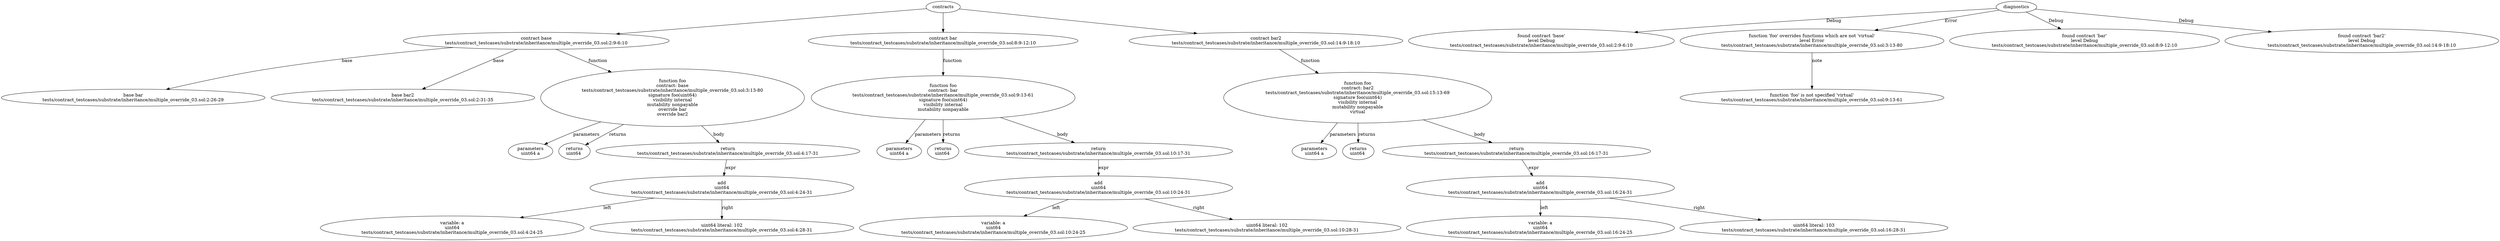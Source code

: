 strict digraph "tests/contract_testcases/substrate/inheritance/multiple_override_03.sol" {
	contract [label="contract base\ntests/contract_testcases/substrate/inheritance/multiple_override_03.sol:2:9-6:10"]
	base [label="base bar\ntests/contract_testcases/substrate/inheritance/multiple_override_03.sol:2:26-29"]
	base_3 [label="base bar2\ntests/contract_testcases/substrate/inheritance/multiple_override_03.sol:2:31-35"]
	foo [label="function foo\ncontract: base\ntests/contract_testcases/substrate/inheritance/multiple_override_03.sol:3:13-80\nsignature foo(uint64)\nvisibility internal\nmutability nonpayable\noverride bar\noverride bar2"]
	parameters [label="parameters\nuint64 a"]
	returns [label="returns\nuint64 "]
	return [label="return\ntests/contract_testcases/substrate/inheritance/multiple_override_03.sol:4:17-31"]
	add [label="add\nuint64\ntests/contract_testcases/substrate/inheritance/multiple_override_03.sol:4:24-31"]
	variable [label="variable: a\nuint64\ntests/contract_testcases/substrate/inheritance/multiple_override_03.sol:4:24-25"]
	number_literal [label="uint64 literal: 102\ntests/contract_testcases/substrate/inheritance/multiple_override_03.sol:4:28-31"]
	contract_11 [label="contract bar\ntests/contract_testcases/substrate/inheritance/multiple_override_03.sol:8:9-12:10"]
	foo_12 [label="function foo\ncontract: bar\ntests/contract_testcases/substrate/inheritance/multiple_override_03.sol:9:13-61\nsignature foo(uint64)\nvisibility internal\nmutability nonpayable"]
	parameters_13 [label="parameters\nuint64 a"]
	returns_14 [label="returns\nuint64 "]
	return_15 [label="return\ntests/contract_testcases/substrate/inheritance/multiple_override_03.sol:10:17-31"]
	add_16 [label="add\nuint64\ntests/contract_testcases/substrate/inheritance/multiple_override_03.sol:10:24-31"]
	variable_17 [label="variable: a\nuint64\ntests/contract_testcases/substrate/inheritance/multiple_override_03.sol:10:24-25"]
	number_literal_18 [label="uint64 literal: 102\ntests/contract_testcases/substrate/inheritance/multiple_override_03.sol:10:28-31"]
	contract_19 [label="contract bar2\ntests/contract_testcases/substrate/inheritance/multiple_override_03.sol:14:9-18:10"]
	foo_20 [label="function foo\ncontract: bar2\ntests/contract_testcases/substrate/inheritance/multiple_override_03.sol:15:13-69\nsignature foo(uint64)\nvisibility internal\nmutability nonpayable\nvirtual"]
	parameters_21 [label="parameters\nuint64 a"]
	returns_22 [label="returns\nuint64 "]
	return_23 [label="return\ntests/contract_testcases/substrate/inheritance/multiple_override_03.sol:16:17-31"]
	add_24 [label="add\nuint64\ntests/contract_testcases/substrate/inheritance/multiple_override_03.sol:16:24-31"]
	variable_25 [label="variable: a\nuint64\ntests/contract_testcases/substrate/inheritance/multiple_override_03.sol:16:24-25"]
	number_literal_26 [label="uint64 literal: 103\ntests/contract_testcases/substrate/inheritance/multiple_override_03.sol:16:28-31"]
	diagnostic [label="found contract 'base'\nlevel Debug\ntests/contract_testcases/substrate/inheritance/multiple_override_03.sol:2:9-6:10"]
	diagnostic_29 [label="function 'foo' overrides functions which are not 'virtual'\nlevel Error\ntests/contract_testcases/substrate/inheritance/multiple_override_03.sol:3:13-80"]
	note [label="function 'foo' is not specified 'virtual'\ntests/contract_testcases/substrate/inheritance/multiple_override_03.sol:9:13-61"]
	diagnostic_31 [label="found contract 'bar'\nlevel Debug\ntests/contract_testcases/substrate/inheritance/multiple_override_03.sol:8:9-12:10"]
	diagnostic_32 [label="found contract 'bar2'\nlevel Debug\ntests/contract_testcases/substrate/inheritance/multiple_override_03.sol:14:9-18:10"]
	contracts -> contract
	contract -> base [label="base"]
	contract -> base_3 [label="base"]
	contract -> foo [label="function"]
	foo -> parameters [label="parameters"]
	foo -> returns [label="returns"]
	foo -> return [label="body"]
	return -> add [label="expr"]
	add -> variable [label="left"]
	add -> number_literal [label="right"]
	contracts -> contract_11
	contract_11 -> foo_12 [label="function"]
	foo_12 -> parameters_13 [label="parameters"]
	foo_12 -> returns_14 [label="returns"]
	foo_12 -> return_15 [label="body"]
	return_15 -> add_16 [label="expr"]
	add_16 -> variable_17 [label="left"]
	add_16 -> number_literal_18 [label="right"]
	contracts -> contract_19
	contract_19 -> foo_20 [label="function"]
	foo_20 -> parameters_21 [label="parameters"]
	foo_20 -> returns_22 [label="returns"]
	foo_20 -> return_23 [label="body"]
	return_23 -> add_24 [label="expr"]
	add_24 -> variable_25 [label="left"]
	add_24 -> number_literal_26 [label="right"]
	diagnostics -> diagnostic [label="Debug"]
	diagnostics -> diagnostic_29 [label="Error"]
	diagnostic_29 -> note [label="note"]
	diagnostics -> diagnostic_31 [label="Debug"]
	diagnostics -> diagnostic_32 [label="Debug"]
}
